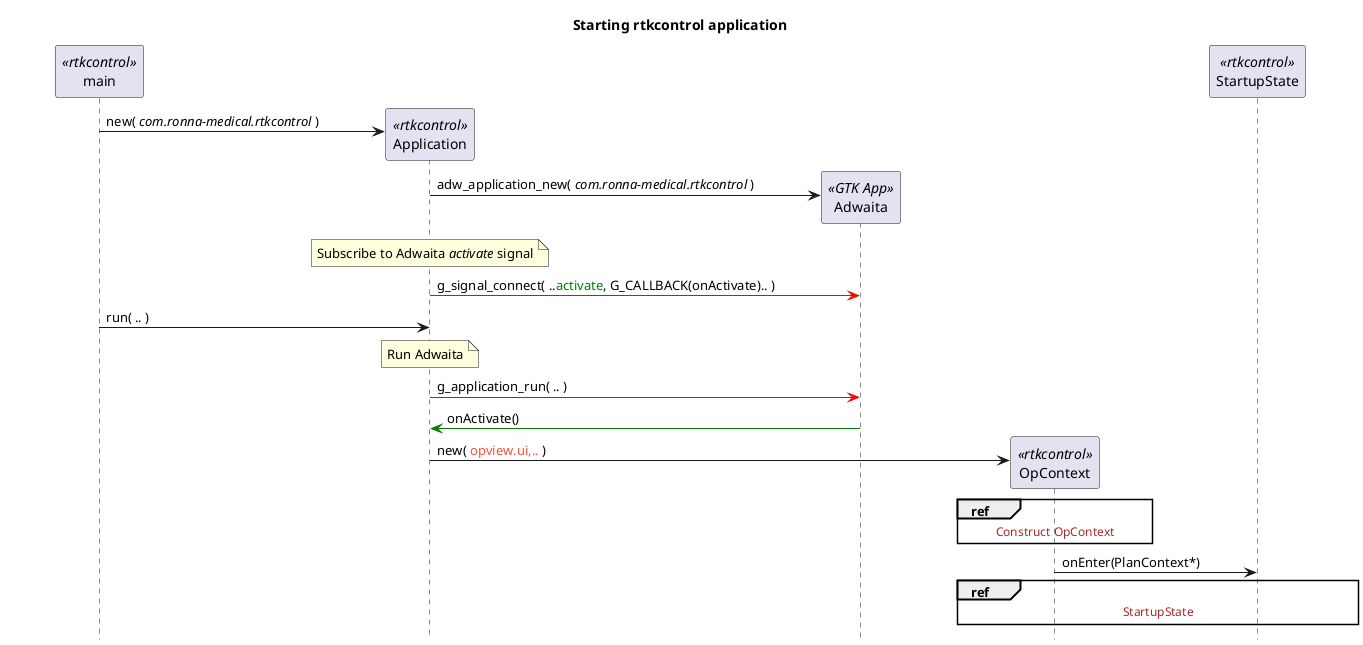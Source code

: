 @startuml Starting_rtkcontrol_app

hide footbox
skinparam ParticipantPadding 50

title Starting rtkcontrol application

participant main <<rtkcontrol>>
participant Application <<rtkcontrol>>
participant Adwaita <<GTK App>>
participant OpContext <<rtkcontrol>>
participant StartupState <<rtkcontrol>>

create Application
main -> Application : new( //com.ronna-medical.rtkcontrol// )

create Adwaita
Application -> Adwaita : adw_application_new( //com.ronna-medical.rtkcontrol// )
note over Application : Subscribe to Adwaita //activate// signal
Application -[#red]> Adwaita : g_signal_connect( ..<color green>activate</color>, G_CALLBACK(onActivate).. )

main -> Application : run( .. )
note over Application : Run Adwaita
Application -[#red]> Adwaita : g_application_run( .. )

Adwaita -[#green]> Application : onActivate()

create OpContext
Application -> OpContext : new( <color #FF5233>opview.ui,..</color> )

ref over OpContext
    <color brown>Construct OpContext
end ref

OpContext -> StartupState : onEnter(PlanContext*)

ref over OpContext, StartupState
<color brown>StartupState
end ref

